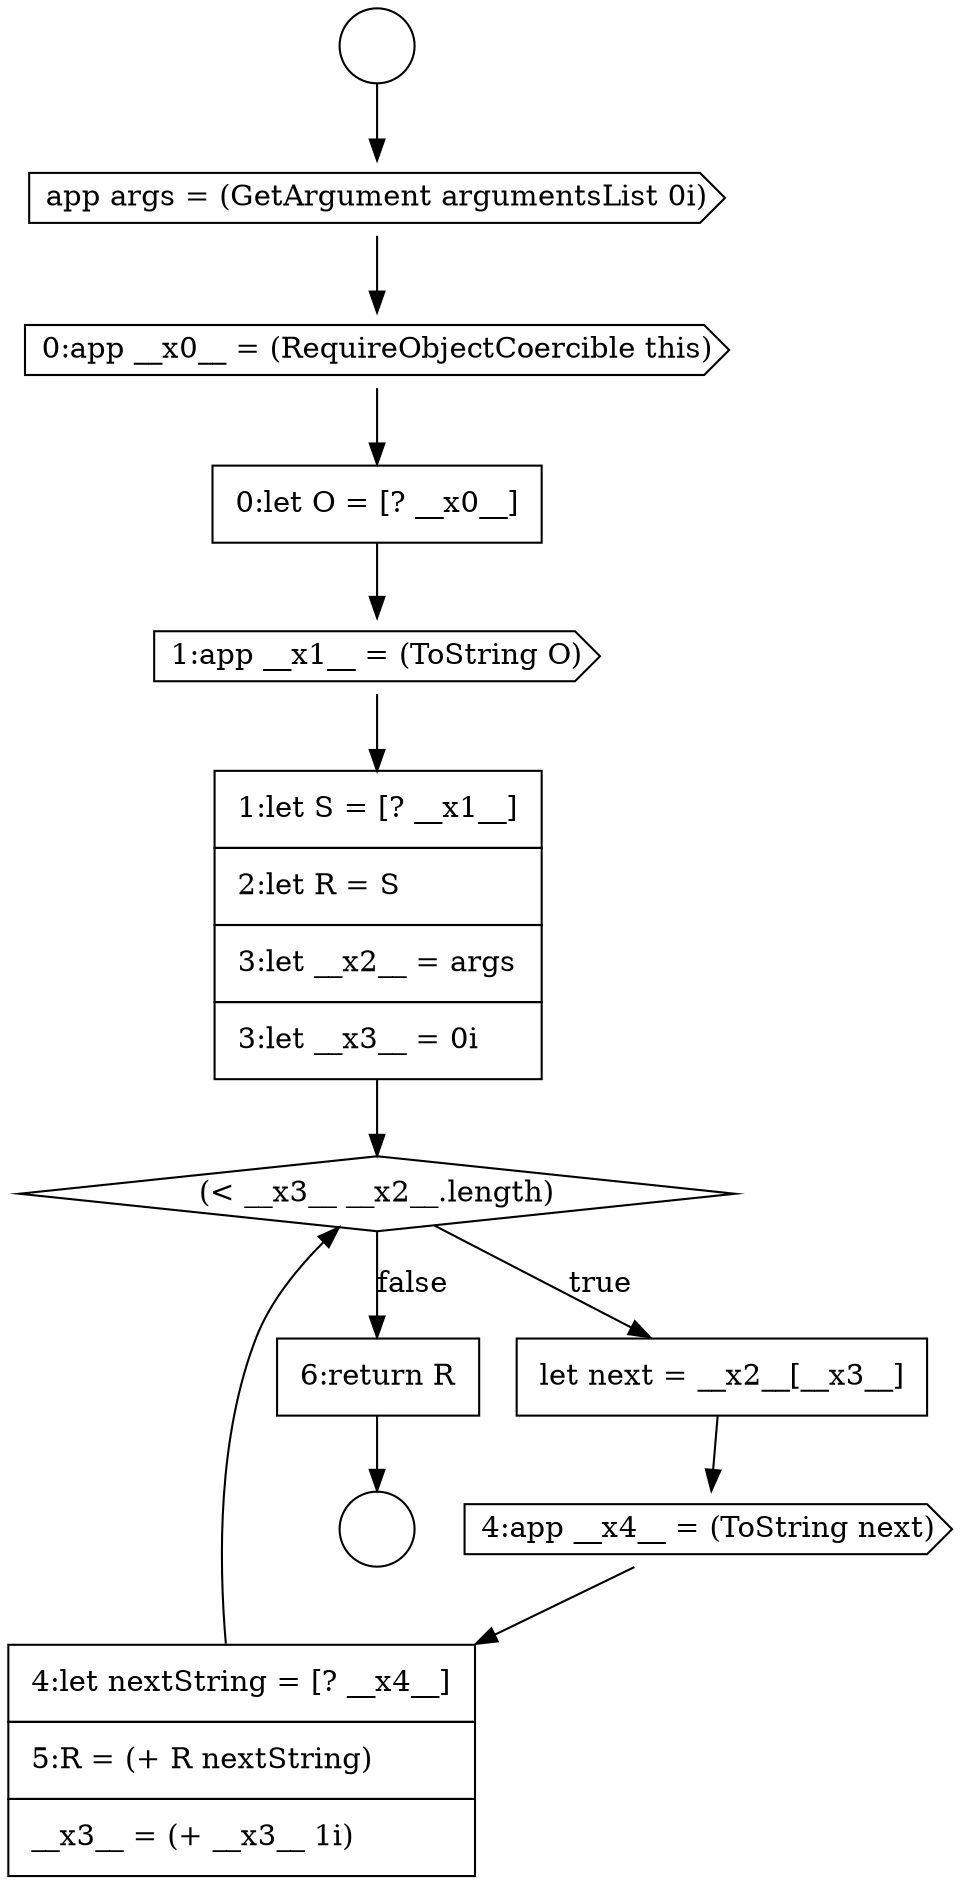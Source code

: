 digraph {
  node14273 [shape=cds, label=<<font color="black">app args = (GetArgument argumentsList 0i)</font>> color="black" fillcolor="white" style=filled]
  node14277 [shape=none, margin=0, label=<<font color="black">
    <table border="0" cellborder="1" cellspacing="0" cellpadding="10">
      <tr><td align="left">1:let S = [? __x1__]</td></tr>
      <tr><td align="left">2:let R = S</td></tr>
      <tr><td align="left">3:let __x2__ = args</td></tr>
      <tr><td align="left">3:let __x3__ = 0i</td></tr>
    </table>
  </font>> color="black" fillcolor="white" style=filled]
  node14280 [shape=cds, label=<<font color="black">4:app __x4__ = (ToString next)</font>> color="black" fillcolor="white" style=filled]
  node14276 [shape=cds, label=<<font color="black">1:app __x1__ = (ToString O)</font>> color="black" fillcolor="white" style=filled]
  node14271 [shape=circle label=" " color="black" fillcolor="white" style=filled]
  node14281 [shape=none, margin=0, label=<<font color="black">
    <table border="0" cellborder="1" cellspacing="0" cellpadding="10">
      <tr><td align="left">4:let nextString = [? __x4__]</td></tr>
      <tr><td align="left">5:R = (+ R nextString)</td></tr>
      <tr><td align="left">__x3__ = (+ __x3__ 1i)</td></tr>
    </table>
  </font>> color="black" fillcolor="white" style=filled]
  node14275 [shape=none, margin=0, label=<<font color="black">
    <table border="0" cellborder="1" cellspacing="0" cellpadding="10">
      <tr><td align="left">0:let O = [? __x0__]</td></tr>
    </table>
  </font>> color="black" fillcolor="white" style=filled]
  node14282 [shape=none, margin=0, label=<<font color="black">
    <table border="0" cellborder="1" cellspacing="0" cellpadding="10">
      <tr><td align="left">6:return R</td></tr>
    </table>
  </font>> color="black" fillcolor="white" style=filled]
  node14274 [shape=cds, label=<<font color="black">0:app __x0__ = (RequireObjectCoercible this)</font>> color="black" fillcolor="white" style=filled]
  node14278 [shape=diamond, label=<<font color="black">(&lt; __x3__ __x2__.length)</font>> color="black" fillcolor="white" style=filled]
  node14272 [shape=circle label=" " color="black" fillcolor="white" style=filled]
  node14279 [shape=none, margin=0, label=<<font color="black">
    <table border="0" cellborder="1" cellspacing="0" cellpadding="10">
      <tr><td align="left">let next = __x2__[__x3__]</td></tr>
    </table>
  </font>> color="black" fillcolor="white" style=filled]
  node14273 -> node14274 [ color="black"]
  node14282 -> node14272 [ color="black"]
  node14280 -> node14281 [ color="black"]
  node14281 -> node14278 [ color="black"]
  node14278 -> node14279 [label=<<font color="black">true</font>> color="black"]
  node14278 -> node14282 [label=<<font color="black">false</font>> color="black"]
  node14274 -> node14275 [ color="black"]
  node14275 -> node14276 [ color="black"]
  node14276 -> node14277 [ color="black"]
  node14279 -> node14280 [ color="black"]
  node14277 -> node14278 [ color="black"]
  node14271 -> node14273 [ color="black"]
}
